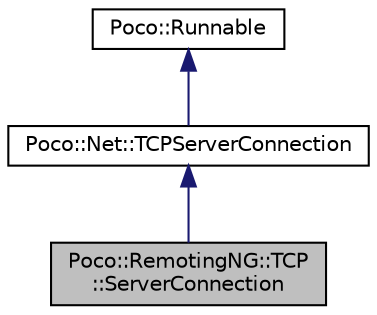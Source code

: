 digraph "Poco::RemotingNG::TCP::ServerConnection"
{
 // LATEX_PDF_SIZE
  edge [fontname="Helvetica",fontsize="10",labelfontname="Helvetica",labelfontsize="10"];
  node [fontname="Helvetica",fontsize="10",shape=record];
  Node1 [label="Poco::RemotingNG::TCP\l::ServerConnection",height=0.2,width=0.4,color="black", fillcolor="grey75", style="filled", fontcolor="black",tooltip="The TCPServerConnection for handling incoming RemotingNG TCP Transport connections."];
  Node2 -> Node1 [dir="back",color="midnightblue",fontsize="10",style="solid"];
  Node2 [label="Poco::Net::TCPServerConnection",height=0.2,width=0.4,color="black", fillcolor="white", style="filled",URL="$classPoco_1_1Net_1_1TCPServerConnection.html",tooltip=" "];
  Node3 -> Node2 [dir="back",color="midnightblue",fontsize="10",style="solid"];
  Node3 [label="Poco::Runnable",height=0.2,width=0.4,color="black", fillcolor="white", style="filled",URL="$classPoco_1_1Runnable.html",tooltip=" "];
}
